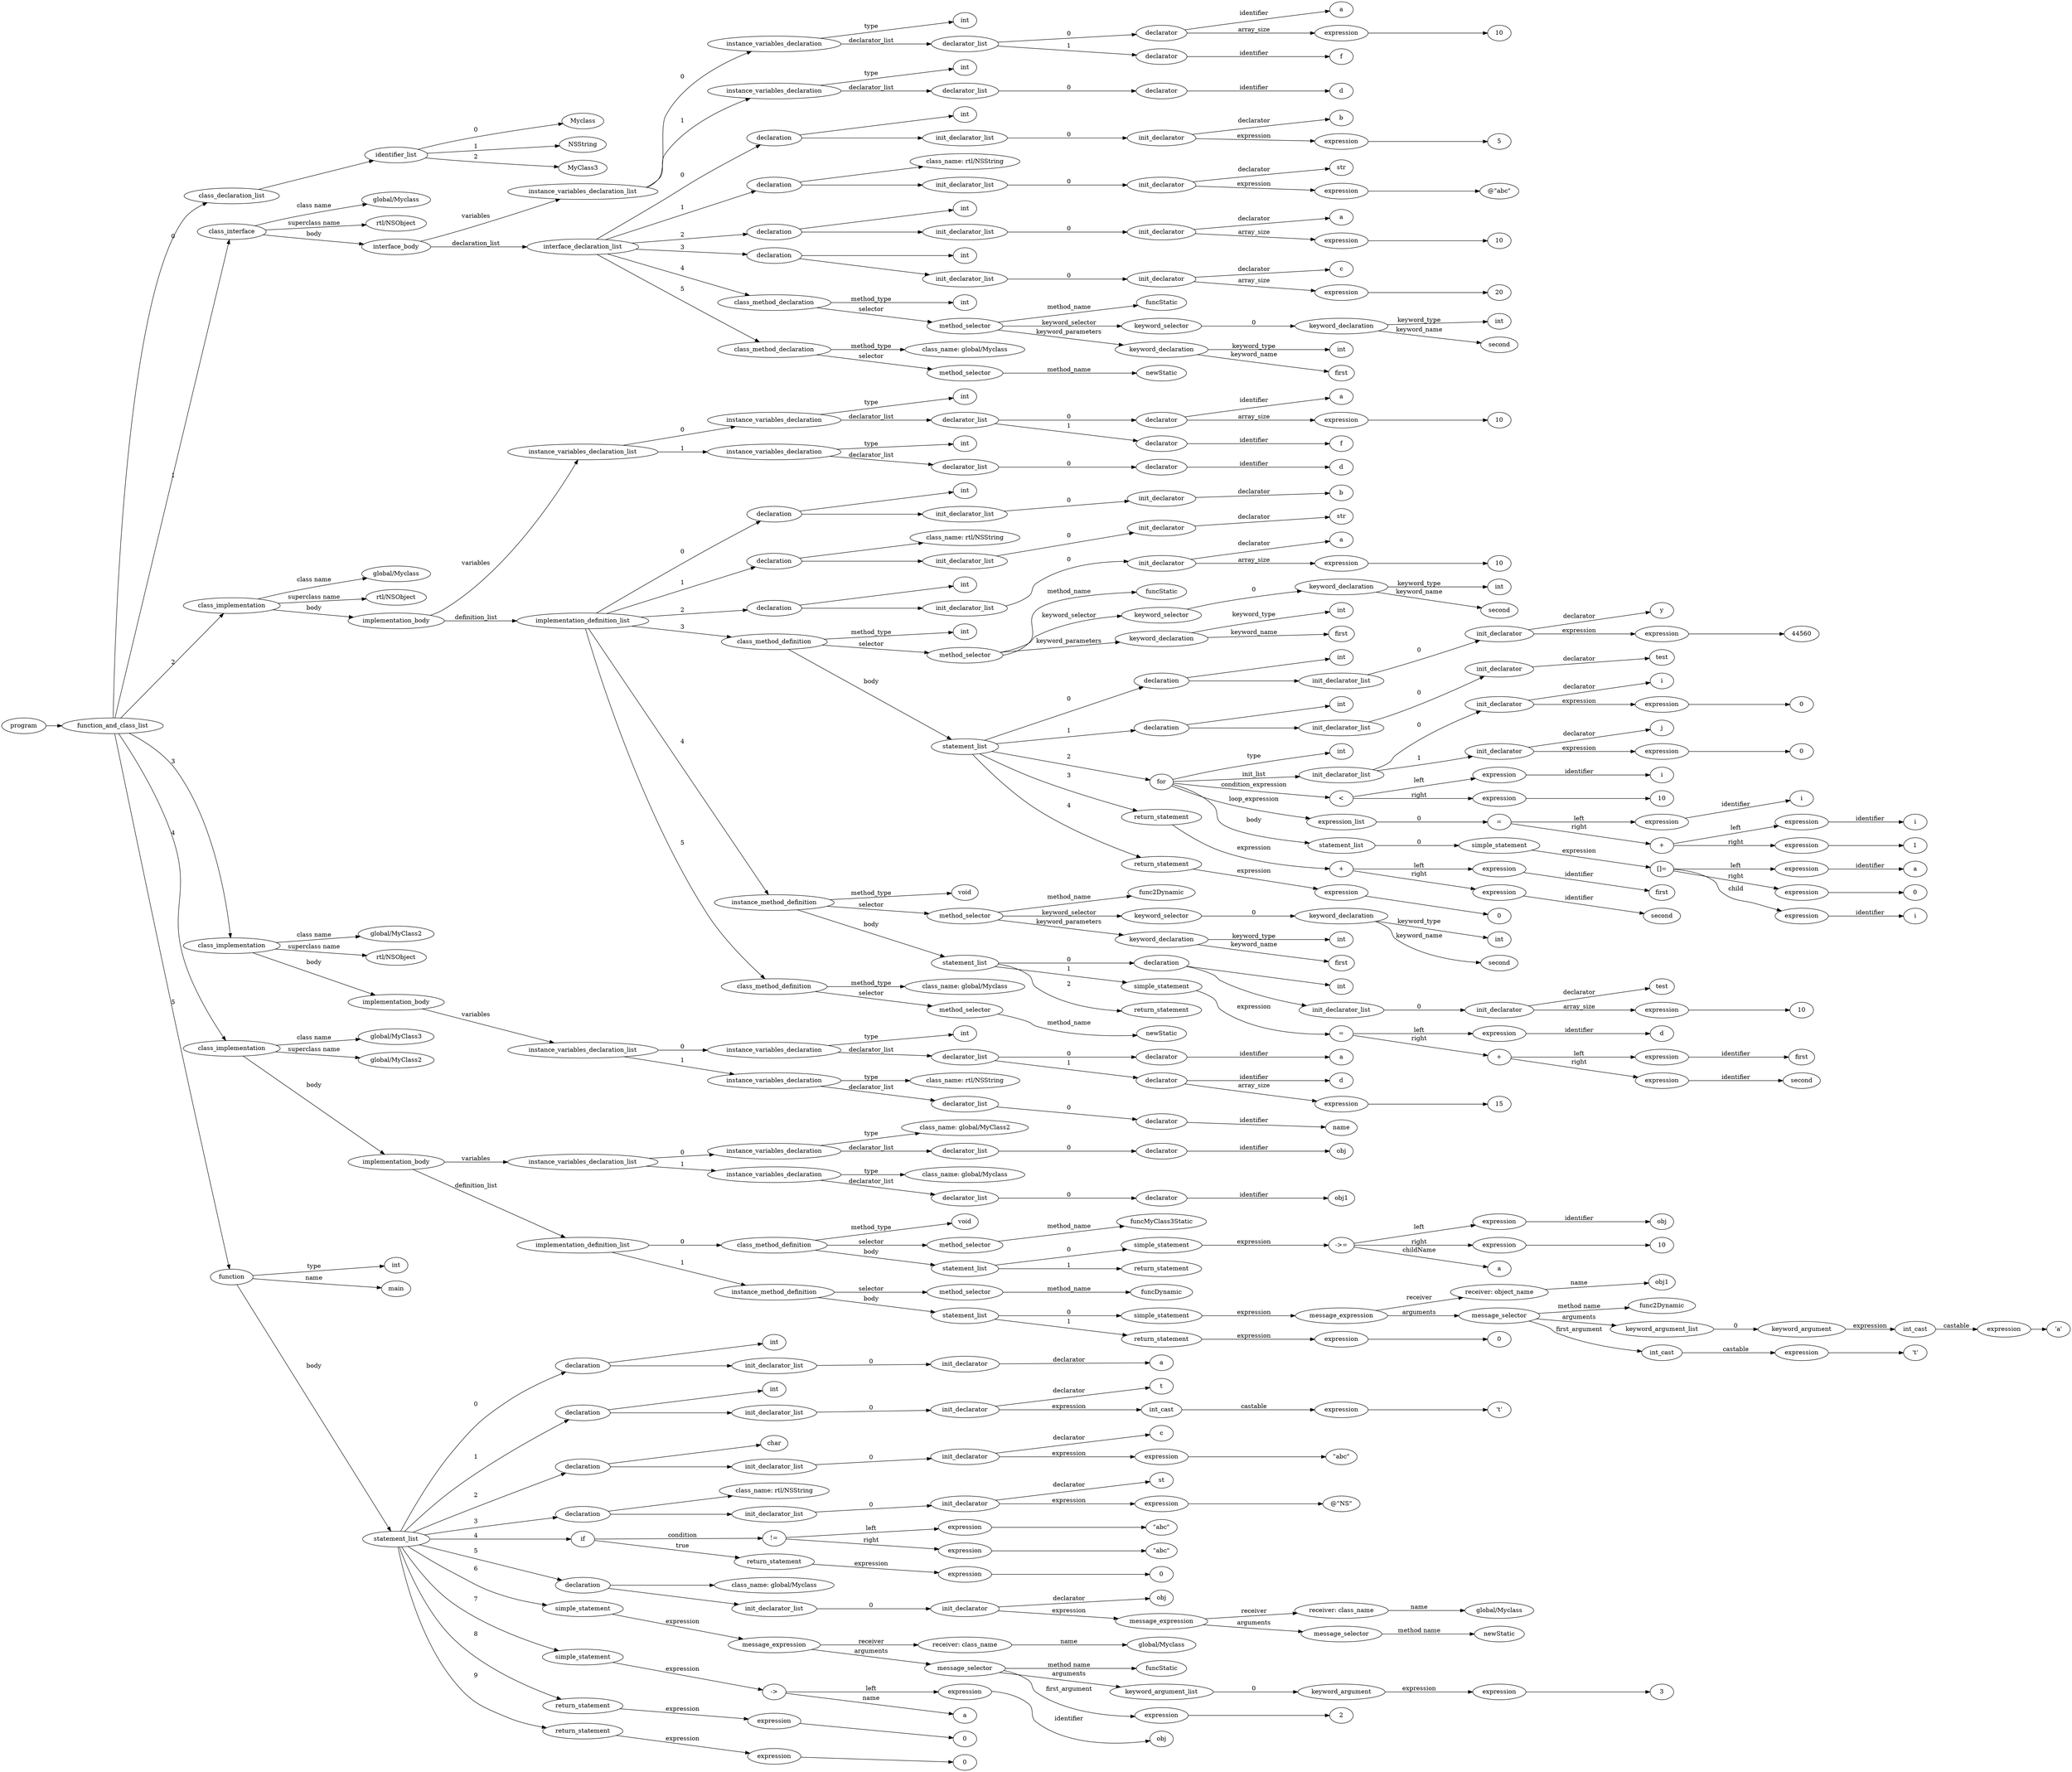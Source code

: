 digraph ObjectiveC { rankdir="LR";
263[label="program"];
263->2;
2[label="function_and_class_list"];
2->1[label="0"];
1[label="class_declaration_list"];
1->0;
0[label="identifier_list"];
0.0 [label="Myclass"];
0->0.0 [label="0"];
0.1 [label="NSString"];
0->0.1 [label="1"];
0.2 [label="MyClass3"];
0->0.2 [label="2"];
2->52[label="1"];
52[label="class_interface"];
52.1 [label="global/Myclass"];
52->52.1 [label="class name"];
52.2 [label="rtl/NSObject"];
52->52.2 [label="superclass name"];
52->51[label="body"];
51[label="interface_body"];
51->10[label="variables"];
10[label="instance_variables_declaration_list"];
10->9[label="0"];
9[label="instance_variables_declaration"];
9->3[label="type"];
3[label="int"];
9->7[label="declarator_list"];
7[label="declarator_list"];
7->6[label="0"];
6[label="declarator"];
6.1 [label="a"];
6->6.1[label="identifier"];
6->5[label="array_size"];
5[label="expression"];
5->4;
4[label="10"];
7->8[label="1"];
8[label="declarator"];
8.1 [label="f"];
8->8.1[label="identifier"];
10->14[label="1"];
14[label="instance_variables_declaration"];
14->11[label="type"];
11[label="int"];
14->13[label="declarator_list"];
13[label="declarator_list"];
13->12[label="0"];
12[label="declarator"];
12.1 [label="d"];
12->12.1[label="identifier"];
51->21[label="declaration_list"];
21[label="interface_declaration_list"];
21->20[label="0"];
20[label="declaration"];
20->15;
15[label="int"];
20->19;
19[label="init_declarator_list"];
19->18[label="0"];
18[label="init_declarator"];
18.1 [label="b"];
18->18.1[label="declarator"];
18->17[label="expression"];
17[label="expression"];
17->16;
16[label="5"];
21->27[label="1"];
27[label="declaration"];
27->26;
26[label="class_name: rtl/NSString"];
27->25;
25[label="init_declarator_list"];
25->24[label="0"];
24[label="init_declarator"];
24.1 [label="str"];
24->24.1[label="declarator"];
24->23[label="expression"];
23[label="expression"];
23->22;
22[label=<@"abc">];
21->33[label="2"];
33[label="declaration"];
33->28;
28[label="int"];
33->32;
32[label="init_declarator_list"];
32->31[label="0"];
31[label="init_declarator"];
31.1 [label="a"];
31->31.1[label="declarator"];
31->30[label="array_size"];
30[label="expression"];
30->29;
29[label="10"];
21->39[label="3"];
39[label="declaration"];
39->34;
34[label="int"];
39->38;
38[label="init_declarator_list"];
38->37[label="0"];
37[label="init_declarator"];
37.1 [label="c"];
37->37.1[label="declarator"];
37->36[label="array_size"];
36[label="expression"];
36->35;
35[label="20"];
21->47[label="4"];
47[label="class_method_declaration"];
47->40[label="method_type"];
40[label="int"];
47->46[label="selector"];
46[label="method_selector"];
46->46.1 [label="method_name"];
46.1 [label="funcStatic"];
46->45[label="keyword_selector"];
45[label="keyword_selector"];
45->44[label="0"];
44[label="keyword_declaration"];
44->43[label="keyword_type"];
43[label="int"];
44->44.2 [label="keyword_name"];
44.2 [label="second"];
46->42[label="keyword_parameters"];
42[label="keyword_declaration"];
42->41[label="keyword_type"];
41[label="int"];
42->42.2 [label="keyword_name"];
42.2 [label="first"];
21->50[label="5"];
50[label="class_method_declaration"];
50->48[label="method_type"];
48[label="class_name: global/Myclass"];
50->49[label="selector"];
49[label="method_selector"];
49->49.1 [label="method_name"];
49.1 [label="newStatic"];
2->156[label="2"];
156[label="class_implementation"];
156.1 [label="global/Myclass"];
156->156.1 [label="class name"];
156.2 [label="rtl/NSObject"];
156->156.2 [label="superclass name"];
156->155[label="body"];
155[label="implementation_body"];
155->60[label="variables"];
60[label="instance_variables_declaration_list"];
60->59[label="0"];
59[label="instance_variables_declaration"];
59->53[label="type"];
53[label="int"];
59->57[label="declarator_list"];
57[label="declarator_list"];
57->56[label="0"];
56[label="declarator"];
56.1 [label="a"];
56->56.1[label="identifier"];
56->55[label="array_size"];
55[label="expression"];
55->54;
54[label="10"];
57->58[label="1"];
58[label="declarator"];
58.1 [label="f"];
58->58.1[label="identifier"];
60->64[label="1"];
64[label="instance_variables_declaration"];
64->61[label="type"];
61[label="int"];
64->63[label="declarator_list"];
63[label="declarator_list"];
63->62[label="0"];
62[label="declarator"];
62.1 [label="d"];
62->62.1[label="identifier"];
155->69[label="definition_list"];
69[label="implementation_definition_list"];
69->68[label="0"];
68[label="declaration"];
68->65;
65[label="int"];
68->67;
67[label="init_declarator_list"];
67->66[label="0"];
66[label="init_declarator"];
66.1 [label="b"];
66->66.1[label="declarator"];
69->73[label="1"];
73[label="declaration"];
73->72;
72[label="class_name: rtl/NSString"];
73->71;
71[label="init_declarator_list"];
71->70[label="0"];
70[label="init_declarator"];
70.1 [label="str"];
70->70.1[label="declarator"];
69->79[label="2"];
79[label="declaration"];
79->74;
74[label="int"];
79->78;
78[label="init_declarator_list"];
78->77[label="0"];
77[label="init_declarator"];
77.1 [label="a"];
77->77.1[label="declarator"];
77->76[label="array_size"];
76[label="expression"];
76->75;
75[label="10"];
69->130[label="3"];
130[label="class_method_definition"];
130->80[label="method_type"];
80[label="int"];
130->86[label="selector"];
86[label="method_selector"];
86->86.1 [label="method_name"];
86.1 [label="funcStatic"];
86->85[label="keyword_selector"];
85[label="keyword_selector"];
85->84[label="0"];
84[label="keyword_declaration"];
84->83[label="keyword_type"];
83[label="int"];
84->84.2 [label="keyword_name"];
84.2 [label="second"];
86->82[label="keyword_parameters"];
82[label="keyword_declaration"];
82->81[label="keyword_type"];
81[label="int"];
82->82.2 [label="keyword_name"];
82.2 [label="first"];
130->93[label="body"];
93[label="statement_list"];
93->92[label="0"];
92[label="declaration"];
92->87;
87[label="int"];
92->91;
91[label="init_declarator_list"];
91->90[label="0"];
90[label="init_declarator"];
90.1 [label="y"];
90->90.1[label="declarator"];
90->89[label="expression"];
89[label="expression"];
89->88;
88[label="44560"];
93->97[label="1"];
97[label="declaration"];
97->94;
94[label="int"];
97->96;
96[label="init_declarator_list"];
96->95[label="0"];
95[label="init_declarator"];
95.1 [label="test"];
95->95.1[label="declarator"];
93->125[label="2"];
125[label="for"];
125->98[label="type"];
98[label="int"];
125->102[label="init_list"];
102[label="init_declarator_list"];
102->101[label="0"];
101[label="init_declarator"];
101.1 [label="i"];
101->101.1[label="declarator"];
101->100[label="expression"];
100[label="expression"];
100->99;
99[label="0"];
102->105[label="1"];
105[label="init_declarator"];
105.1 [label="j"];
105->105.1[label="declarator"];
105->104[label="expression"];
104[label="expression"];
104->103;
103[label="0"];
125->109[label="condition_expression"];
109[label="expression"];
109[label="<"];
109->106[label="left"];
106[label="expression"];
106->106.1 [label="identifier"];106.1[label="i"];
109->108[label="right"];
108[label="expression"];
108->107;
107[label="10"];
125->116[label="loop_expression"];
116[label="expression_list"];
116->115[label="0"];
115[label="expression"];
115[label="="];
115->110[label="left"];
110[label="expression"];
110->110.1 [label="identifier"];110.1[label="i"];
115->114[label="right"];
114[label="expression"];
114[label="+"];
114->111[label="left"];
111[label="expression"];
111->111.1 [label="identifier"];111.1[label="i"];
114->113[label="right"];
113[label="expression"];
113->112;
112[label="1"];
125->124[label="body"];
124[label="statement_list"];
124->123[label="0"];
123[label="simple_statement"];
123->122[label="expression"];
122[label="expression"];
122[label="[]="];
122->117[label="left"];
117[label="expression"];
117->117.1 [label="identifier"];117.1[label="a"];
122->121[label="right"];
121[label="expression"];
121->120;
120[label="0"];
122->118[label="child"];
118[label="expression"];
118->118.1 [label="identifier"];118.1[label="i"];
93->129[label="3"];
129[label="return_statement"];
129->128[label="expression"];
128[label="expression"];
128[label="+"];
128->126[label="left"];
126[label="expression"];
126->126.1 [label="identifier"];126.1[label="first"];
128->127[label="right"];
127[label="expression"];
127->127.1 [label="identifier"];127.1[label="second"];
93->283[label="4"];
283[label="return_statement"];
283->282[label="expression"];
282[label="expression"];
282->281;
281[label="0"];
69->151[label="4"];
151[label="instance_method_definition"];
151->150[label="method_type"];
150[label="void"];
151->136[label="selector"];
136[label="method_selector"];
136->136.1 [label="method_name"];
136.1 [label="func2Dynamic"];
136->135[label="keyword_selector"];
135[label="keyword_selector"];
135->134[label="0"];
134[label="keyword_declaration"];
134->133[label="keyword_type"];
133[label="int"];
134->134.2 [label="keyword_name"];
134.2 [label="second"];
136->132[label="keyword_parameters"];
132[label="keyword_declaration"];
132->131[label="keyword_type"];
131[label="int"];
132->132.2 [label="keyword_name"];
132.2 [label="first"];
151->143[label="body"];
143[label="statement_list"];
143->142[label="0"];
142[label="declaration"];
142->137;
137[label="int"];
142->141;
141[label="init_declarator_list"];
141->140[label="0"];
140[label="init_declarator"];
140.1 [label="test"];
140->140.1[label="declarator"];
140->139[label="array_size"];
139[label="expression"];
139->138;
138[label="10"];
143->149[label="1"];
149[label="simple_statement"];
149->148[label="expression"];
148[label="expression"];
148[label="="];
148->144[label="left"];
144[label="expression"];
144->144.1 [label="identifier"];144.1[label="d"];
148->147[label="right"];
147[label="expression"];
147[label="+"];
147->145[label="left"];
145[label="expression"];
145->145.1 [label="identifier"];145.1[label="first"];
147->146[label="right"];
146[label="expression"];
146->146.1 [label="identifier"];146.1[label="second"];
143->280[label="2"];
280[label="return_statement"];
69->154[label="5"];
154[label="class_method_definition"];
154->152[label="method_type"];
152[label="class_name: global/Myclass"];
154->153[label="selector"];
153[label="method_selector"];
153->153.1 [label="method_name"];
153.1 [label="newStatic"];
2->170[label="3"];
170[label="class_implementation"];
170.1 [label="global/MyClass2"];
170->170.1 [label="class name"];
170.2 [label="rtl/NSObject"];
170->170.2 [label="superclass name"];
170->169[label="body"];
169[label="implementation_body"];
169->164[label="variables"];
164[label="instance_variables_declaration_list"];
164->163[label="0"];
163[label="instance_variables_declaration"];
163->157[label="type"];
157[label="int"];
163->159[label="declarator_list"];
159[label="declarator_list"];
159->158[label="0"];
158[label="declarator"];
158.1 [label="a"];
158->158.1[label="identifier"];
159->162[label="1"];
162[label="declarator"];
162.1 [label="d"];
162->162.1[label="identifier"];
162->161[label="array_size"];
161[label="expression"];
161->160;
160[label="15"];
164->168[label="1"];
168[label="instance_variables_declaration"];
168->167[label="type"];
167[label="class_name: rtl/NSString"];
168->166[label="declarator_list"];
166[label="declarator_list"];
166->165[label="0"];
165[label="declarator"];
165.1 [label="name"];
165->165.1[label="identifier"];
2->205[label="4"];
205[label="class_implementation"];
205.1 [label="global/MyClass3"];
205->205.1 [label="class name"];
205.2 [label="global/MyClass2"];
205->205.2 [label="superclass name"];
205->204[label="body"];
204[label="implementation_body"];
204->175[label="variables"];
175[label="instance_variables_declaration_list"];
175->174[label="0"];
174[label="instance_variables_declaration"];
174->173[label="type"];
173[label="class_name: global/MyClass2"];
174->172[label="declarator_list"];
172[label="declarator_list"];
172->171[label="0"];
171[label="declarator"];
171.1 [label="obj"];
171->171.1[label="identifier"];
175->179[label="1"];
179[label="instance_variables_declaration"];
179->178[label="type"];
178[label="class_name: global/Myclass"];
179->177[label="declarator_list"];
177[label="declarator_list"];
177->176[label="0"];
176[label="declarator"];
176.1 [label="obj1"];
176->176.1[label="identifier"];
204->190[label="definition_list"];
190[label="implementation_definition_list"];
190->189[label="0"];
189[label="class_method_definition"];
189->188[label="method_type"];
188[label="void"];
189->180[label="selector"];
180[label="method_selector"];
180->180.1 [label="method_name"];
180.1 [label="funcMyClass3Static"];
189->187[label="body"];
187[label="statement_list"];
187->186[label="0"];
186[label="simple_statement"];
186->185[label="expression"];
185[label="expression"];
185[label="->="];
185->181[label="left"];
181[label="expression"];
181->181.1 [label="identifier"];181.1[label="obj"];
185->184[label="right"];
184[label="expression"];
184->183;
183[label="10"];
185.1 [label="a"];
185->185.1 [label="childName"];
187->279[label="1"];
279[label="return_statement"];
190->203[label="1"];
203[label="instance_method_definition"];
203->191[label="selector"];
191[label="method_selector"];
191->191.1 [label="method_name"];
191.1 [label="funcDynamic"];
203->202[label="body"];
202[label="statement_list"];
202->201[label="0"];
201[label="simple_statement"];
201->200[label="expression"];
200[label="expression"];
200[label="message_expression"];
200->192[label="receiver"];
192[label="receiver: object_name"];
192.1 [label="obj1"];
192->192.1 [label="name"];
200->199[label="arguments"];
199[label="message_selector"];
199.1 [label="func2Dynamic"];
199->199.1 [label="method name"]; 
199->198[label="arguments"];
198[label="keyword_argument_list"];
198->197[label="0"];
197[label="keyword_argument"];
197->275[label="expression"];
275[label="expression"];
275[label="int_cast"];
275->196[label="castable"];
196[label="expression"];
196->195;
195[label=<'a'>];
199->274[label="first_argument"];
274[label="expression"];
274[label="int_cast"];
274->194[label="castable"];
194[label="expression"];
194->193;
193[label=<'t'>];
202->278[label="1"];
278[label="return_statement"];
278->277[label="expression"];
277[label="expression"];
277->276;
276[label="0"];
2->262[label="5"];
262[label="function"];
262->206[label="type"];
206[label="int"];
262->262.1 [label="name"];
262.1 [label="main"];
262->211[label="body"];
211[label="statement_list"];
211->210[label="0"];
210[label="declaration"];
210->207;
207[label="int"];
210->209;
209[label="init_declarator_list"];
209->208[label="0"];
208[label="init_declarator"];
208.1 [label="a"];
208->208.1[label="declarator"];
211->217[label="1"];
217[label="declaration"];
217->212;
212[label="int"];
217->216;
216[label="init_declarator_list"];
216->215[label="0"];
215[label="init_declarator"];
215.1 [label="t"];
215->215.1[label="declarator"];
215->284[label="expression"];
284[label="expression"];
284[label="int_cast"];
284->214[label="castable"];
214[label="expression"];
214->213;
213[label=<'t'>];
211->223[label="2"];
223[label="declaration"];
223->218;
218[label="char"];
223->222;
222[label="init_declarator_list"];
222->221[label="0"];
221[label="init_declarator"];
221.1 [label="c"];
221->221.1[label="declarator"];
221->220[label="expression"];
220[label="expression"];
220->219;
219[label=<"abc">];
211->229[label="3"];
229[label="declaration"];
229->228;
228[label="class_name: rtl/NSString"];
229->227;
227[label="init_declarator_list"];
227->226[label="0"];
226[label="init_declarator"];
226.1 [label="st"];
226->226.1[label="declarator"];
226->225[label="expression"];
225[label="expression"];
225->224;
224[label=<@"NS">];
211->238[label="4"];
238[label="if"];
238->234[label="condition"];
234[label="expression"];
234[label="!="];
234->231[label="left"];
231[label="expression"];
231->230;
230[label=<"abc">];
234->233[label="right"];
233[label="expression"];
233->232;
232[label=<"abc">];
238->237[label="true"];
237[label="return_statement"];
237->236[label="expression"];
236[label="expression"];
236->235;
235[label="0"];
211->245[label="5"];
245[label="declaration"];
245->244;
244[label="class_name: global/Myclass"];
245->243;
243[label="init_declarator_list"];
243->242[label="0"];
242[label="init_declarator"];
242.1 [label="obj"];
242->242.1[label="declarator"];
242->241[label="expression"];
241[label="expression"];
241[label="message_expression"];
241->239[label="receiver"];
239[label="receiver: class_name"];
239.1 [label="global/Myclass"];
239->239.1 [label="name"];
241->240[label="arguments"];
240[label="message_selector"];
240.1 [label="newStatic"];
240->240.1 [label="method name"]; 
211->255[label="6"];
255[label="simple_statement"];
255->254[label="expression"];
254[label="expression"];
254[label="message_expression"];
254->246[label="receiver"];
246[label="receiver: class_name"];
246.1 [label="global/Myclass"];
246->246.1 [label="name"];
254->253[label="arguments"];
253[label="message_selector"];
253.1 [label="funcStatic"];
253->253.1 [label="method name"]; 
253->252[label="arguments"];
252[label="keyword_argument_list"];
252->251[label="0"];
251[label="keyword_argument"];
251->250[label="expression"];
250[label="expression"];
250->249;
249[label="3"];
253->248[label="first_argument"];
248[label="expression"];
248->247;
247[label="2"];
211->258[label="7"];
258[label="simple_statement"];
258->257[label="expression"];
257[label="expression"];
257[label="->"];
257->256[label="left"];
256[label="expression"];
256->256.1 [label="identifier"];256.1[label="obj"];
257.1 [label="a"];
257->257.1 [label="name"];
211->261[label="8"];
261[label="return_statement"];
261->260[label="expression"];
260[label="expression"];
260->259;
259[label="0"];
211->293[label="9"];
293[label="return_statement"];
293->292[label="expression"];
292[label="expression"];
292->291;
291[label="0"];
}
